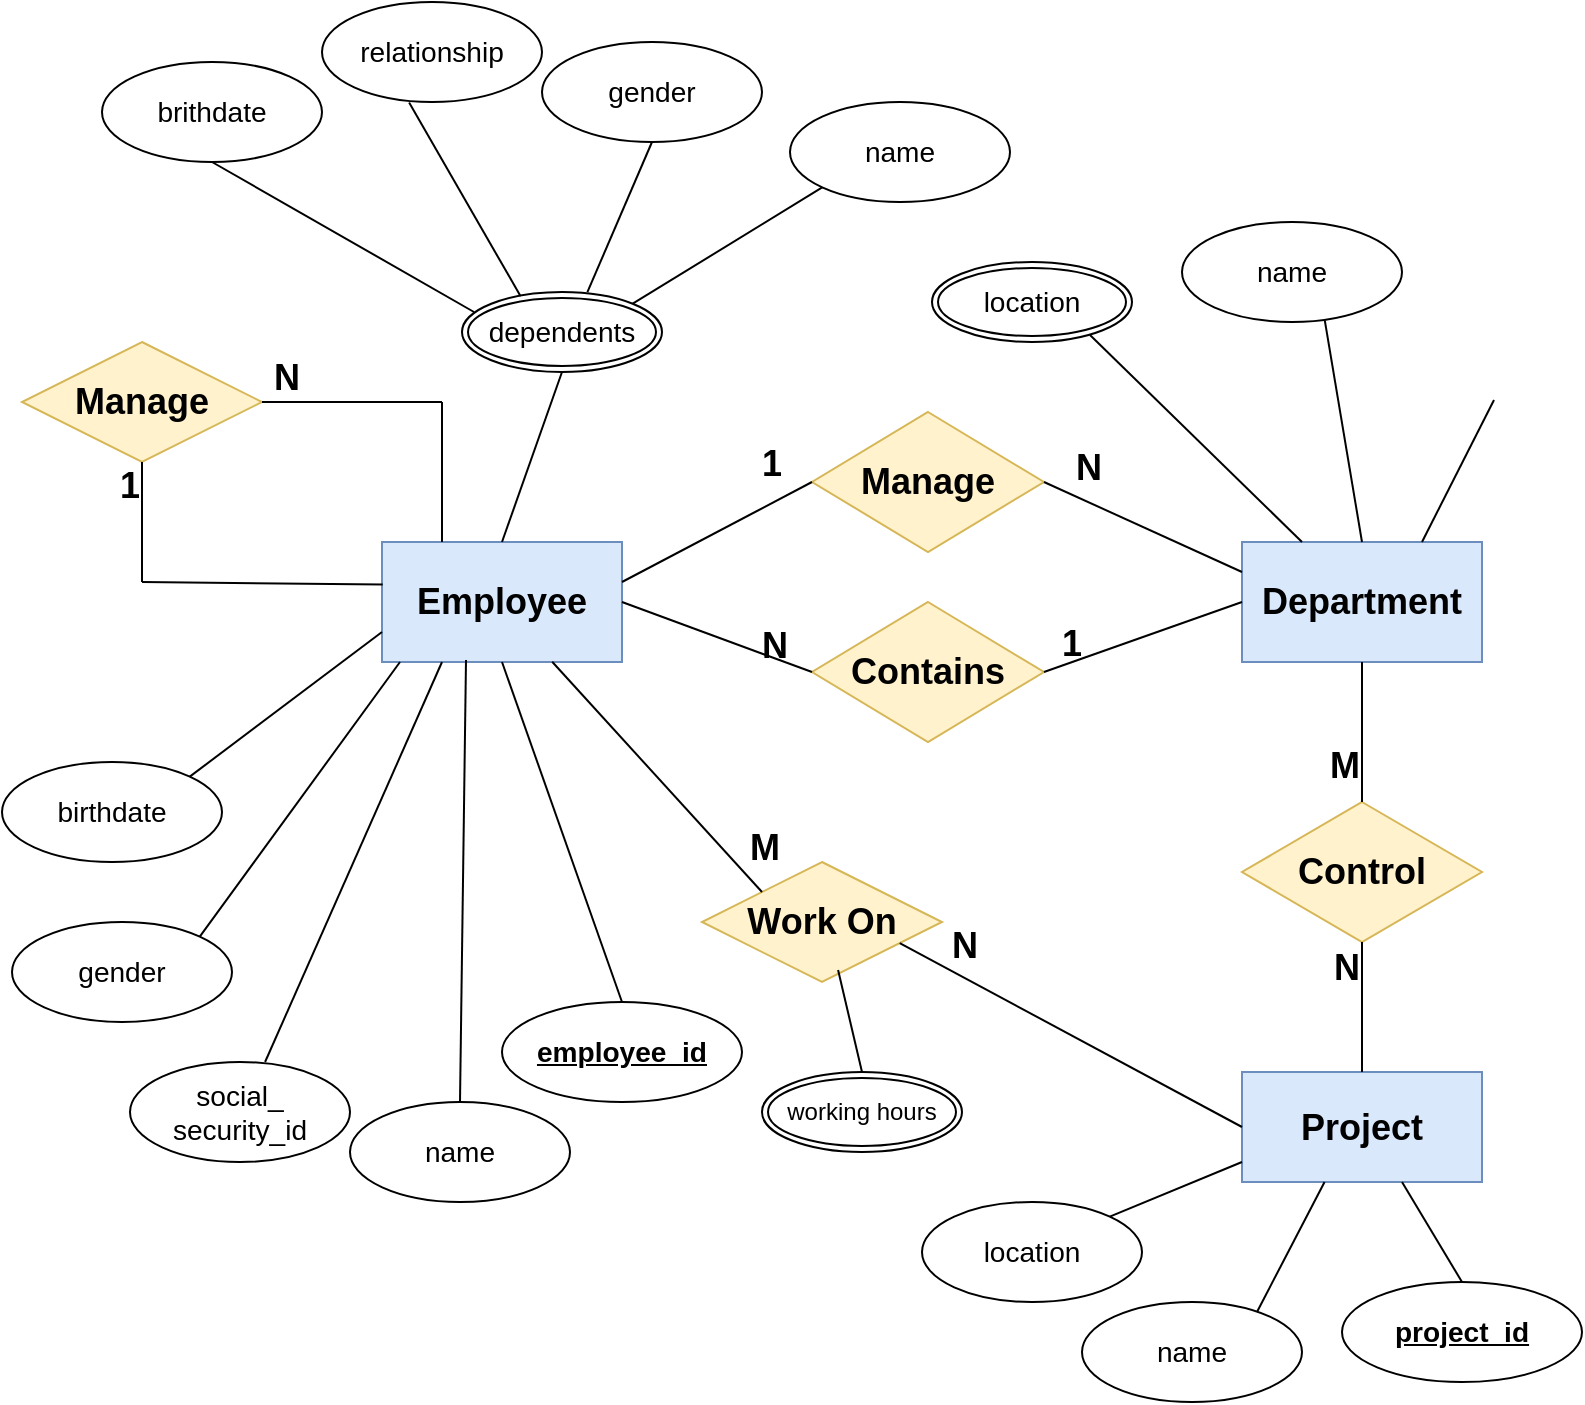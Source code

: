 <mxfile version="24.1.0" type="device">
  <diagram name="Page-1" id="tkcZvtt6jKDyjLpc_Nlr">
    <mxGraphModel dx="-1378" dy="824" grid="1" gridSize="10" guides="1" tooltips="1" connect="1" arrows="1" fold="1" page="1" pageScale="1" pageWidth="827" pageHeight="1169" math="0" shadow="0">
      <root>
        <mxCell id="0" />
        <mxCell id="1" parent="0" />
        <mxCell id="h7gdvWR4qjJqXvGLuc1b-1" value="&lt;h2&gt;Employee&lt;/h2&gt;" style="rounded=0;whiteSpace=wrap;html=1;fillColor=#dae8fc;strokeColor=#6c8ebf;" vertex="1" parent="1">
          <mxGeometry x="2695" y="480" width="120" height="60" as="geometry" />
        </mxCell>
        <mxCell id="h7gdvWR4qjJqXvGLuc1b-2" value="&lt;h2&gt;Contains&lt;/h2&gt;" style="rhombus;whiteSpace=wrap;html=1;fillColor=#fff2cc;strokeColor=#d6b656;" vertex="1" parent="1">
          <mxGeometry x="2910" y="510" width="116" height="70" as="geometry" />
        </mxCell>
        <mxCell id="h7gdvWR4qjJqXvGLuc1b-3" value="&lt;h2&gt;Department&lt;/h2&gt;" style="rounded=0;whiteSpace=wrap;html=1;fillColor=#dae8fc;strokeColor=#6c8ebf;" vertex="1" parent="1">
          <mxGeometry x="3125" y="480" width="120" height="60" as="geometry" />
        </mxCell>
        <mxCell id="h7gdvWR4qjJqXvGLuc1b-4" value="" style="endArrow=none;html=1;rounded=0;entryX=1;entryY=0.5;entryDx=0;entryDy=0;exitX=0;exitY=0.5;exitDx=0;exitDy=0;" edge="1" parent="1" source="h7gdvWR4qjJqXvGLuc1b-3" target="h7gdvWR4qjJqXvGLuc1b-2">
          <mxGeometry relative="1" as="geometry">
            <mxPoint x="2915" y="710" as="sourcePoint" />
            <mxPoint x="3075" y="710" as="targetPoint" />
          </mxGeometry>
        </mxCell>
        <mxCell id="h7gdvWR4qjJqXvGLuc1b-5" value="&lt;h2&gt;1&lt;/h2&gt;" style="resizable=0;html=1;whiteSpace=wrap;align=right;verticalAlign=bottom;" connectable="0" vertex="1" parent="h7gdvWR4qjJqXvGLuc1b-4">
          <mxGeometry x="1" relative="1" as="geometry">
            <mxPoint x="20" y="15" as="offset" />
          </mxGeometry>
        </mxCell>
        <mxCell id="h7gdvWR4qjJqXvGLuc1b-6" value="" style="endArrow=none;html=1;rounded=0;exitX=1;exitY=0.5;exitDx=0;exitDy=0;entryX=0;entryY=0.5;entryDx=0;entryDy=0;" edge="1" parent="1" source="h7gdvWR4qjJqXvGLuc1b-1" target="h7gdvWR4qjJqXvGLuc1b-2">
          <mxGeometry relative="1" as="geometry">
            <mxPoint x="2915" y="710" as="sourcePoint" />
            <mxPoint x="3075" y="710" as="targetPoint" />
          </mxGeometry>
        </mxCell>
        <mxCell id="h7gdvWR4qjJqXvGLuc1b-7" value="&lt;h3&gt;&lt;font style=&quot;font-size: 18px;&quot;&gt;N&lt;/font&gt;&lt;/h3&gt;" style="resizable=0;html=1;whiteSpace=wrap;align=right;verticalAlign=bottom;" connectable="0" vertex="1" parent="h7gdvWR4qjJqXvGLuc1b-6">
          <mxGeometry x="1" relative="1" as="geometry">
            <mxPoint x="-10" y="15" as="offset" />
          </mxGeometry>
        </mxCell>
        <mxCell id="h7gdvWR4qjJqXvGLuc1b-8" value="&lt;h3&gt;&lt;span style=&quot;font-weight: normal;&quot;&gt;name&lt;/span&gt;&lt;/h3&gt;" style="ellipse;whiteSpace=wrap;html=1;align=center;" vertex="1" parent="1">
          <mxGeometry x="2899" y="260" width="110" height="50" as="geometry" />
        </mxCell>
        <mxCell id="h7gdvWR4qjJqXvGLuc1b-9" value="&lt;h2&gt;Manage&lt;/h2&gt;" style="shape=rhombus;perimeter=rhombusPerimeter;whiteSpace=wrap;html=1;align=center;fillColor=#fff2cc;strokeColor=#d6b656;" vertex="1" parent="1">
          <mxGeometry x="2515" y="380" width="120" height="60" as="geometry" />
        </mxCell>
        <mxCell id="h7gdvWR4qjJqXvGLuc1b-10" value="&lt;h3&gt;&lt;span style=&quot;font-weight: normal;&quot;&gt;dependents&lt;/span&gt;&lt;/h3&gt;" style="ellipse;shape=doubleEllipse;margin=3;whiteSpace=wrap;html=1;align=center;" vertex="1" parent="1">
          <mxGeometry x="2735" y="355" width="100" height="40" as="geometry" />
        </mxCell>
        <mxCell id="h7gdvWR4qjJqXvGLuc1b-11" value="" style="endArrow=none;html=1;rounded=0;entryX=1;entryY=0;entryDx=0;entryDy=0;exitX=0;exitY=1;exitDx=0;exitDy=0;" edge="1" parent="1" source="h7gdvWR4qjJqXvGLuc1b-8" target="h7gdvWR4qjJqXvGLuc1b-10">
          <mxGeometry relative="1" as="geometry">
            <mxPoint x="2705" y="700" as="sourcePoint" />
            <mxPoint x="2648" y="630" as="targetPoint" />
          </mxGeometry>
        </mxCell>
        <mxCell id="h7gdvWR4qjJqXvGLuc1b-12" value="&lt;h3&gt;&lt;span style=&quot;font-weight: normal;&quot;&gt;gender&lt;/span&gt;&lt;/h3&gt;" style="ellipse;whiteSpace=wrap;html=1;align=center;" vertex="1" parent="1">
          <mxGeometry x="2775" y="230" width="110" height="50" as="geometry" />
        </mxCell>
        <mxCell id="h7gdvWR4qjJqXvGLuc1b-13" value="" style="endArrow=none;html=1;rounded=0;entryX=0.5;entryY=1;entryDx=0;entryDy=0;exitX=0.627;exitY=0.002;exitDx=0;exitDy=0;exitPerimeter=0;" edge="1" parent="1" source="h7gdvWR4qjJqXvGLuc1b-10" target="h7gdvWR4qjJqXvGLuc1b-12">
          <mxGeometry relative="1" as="geometry">
            <mxPoint x="2595" y="520" as="sourcePoint" />
            <mxPoint x="2985" y="810" as="targetPoint" />
          </mxGeometry>
        </mxCell>
        <mxCell id="h7gdvWR4qjJqXvGLuc1b-14" value="&lt;h3&gt;&lt;span style=&quot;font-weight: normal;&quot;&gt;brithdate&lt;/span&gt;&lt;/h3&gt;" style="ellipse;whiteSpace=wrap;html=1;align=center;" vertex="1" parent="1">
          <mxGeometry x="2555" y="240" width="110" height="50" as="geometry" />
        </mxCell>
        <mxCell id="h7gdvWR4qjJqXvGLuc1b-15" value="" style="endArrow=none;html=1;rounded=0;entryX=0.5;entryY=1;entryDx=0;entryDy=0;exitX=0.06;exitY=0.25;exitDx=0;exitDy=0;exitPerimeter=0;" edge="1" parent="1" source="h7gdvWR4qjJqXvGLuc1b-10" target="h7gdvWR4qjJqXvGLuc1b-14">
          <mxGeometry relative="1" as="geometry">
            <mxPoint x="2815" y="350" as="sourcePoint" />
            <mxPoint x="3075" y="750" as="targetPoint" />
          </mxGeometry>
        </mxCell>
        <mxCell id="h7gdvWR4qjJqXvGLuc1b-16" value="&lt;h3&gt;&lt;span style=&quot;font-weight: normal;&quot;&gt;relationship&lt;/span&gt;&lt;/h3&gt;" style="ellipse;whiteSpace=wrap;html=1;align=center;fontStyle=1" vertex="1" parent="1">
          <mxGeometry x="2665" y="210" width="110" height="50" as="geometry" />
        </mxCell>
        <mxCell id="h7gdvWR4qjJqXvGLuc1b-17" value="" style="endArrow=none;html=1;rounded=0;exitX=0.396;exitY=1.006;exitDx=0;exitDy=0;exitPerimeter=0;entryX=0.293;entryY=0.053;entryDx=0;entryDy=0;entryPerimeter=0;" edge="1" parent="1" source="h7gdvWR4qjJqXvGLuc1b-16" target="h7gdvWR4qjJqXvGLuc1b-10">
          <mxGeometry relative="1" as="geometry">
            <mxPoint x="2675" y="240" as="sourcePoint" />
            <mxPoint x="2765" y="350" as="targetPoint" />
            <Array as="points" />
          </mxGeometry>
        </mxCell>
        <mxCell id="h7gdvWR4qjJqXvGLuc1b-18" value="&lt;h3&gt;&lt;span style=&quot;font-weight: normal;&quot;&gt;name&lt;/span&gt;&lt;/h3&gt;" style="ellipse;whiteSpace=wrap;html=1;align=center;" vertex="1" parent="1">
          <mxGeometry x="2679" y="760" width="110" height="50" as="geometry" />
        </mxCell>
        <mxCell id="h7gdvWR4qjJqXvGLuc1b-19" value="&lt;h3&gt;&lt;u&gt;employee_id&lt;/u&gt;&lt;/h3&gt;" style="ellipse;whiteSpace=wrap;html=1;" vertex="1" parent="1">
          <mxGeometry x="2755" y="710" width="120" height="50" as="geometry" />
        </mxCell>
        <mxCell id="h7gdvWR4qjJqXvGLuc1b-20" value="&lt;h3&gt;&lt;span style=&quot;font-weight: normal;&quot;&gt;social_&lt;br&gt;security_id&lt;/span&gt;&lt;/h3&gt;" style="ellipse;whiteSpace=wrap;html=1;align=center;" vertex="1" parent="1">
          <mxGeometry x="2569" y="740" width="110" height="50" as="geometry" />
        </mxCell>
        <mxCell id="h7gdvWR4qjJqXvGLuc1b-21" value="&lt;h3&gt;&lt;span style=&quot;font-weight: normal;&quot;&gt;gender&lt;/span&gt;&lt;/h3&gt;" style="ellipse;whiteSpace=wrap;html=1;align=center;" vertex="1" parent="1">
          <mxGeometry x="2510" y="670" width="110" height="50" as="geometry" />
        </mxCell>
        <mxCell id="h7gdvWR4qjJqXvGLuc1b-22" value="&lt;h3&gt;&lt;span style=&quot;font-weight: normal;&quot;&gt;birthdate&lt;/span&gt;&lt;/h3&gt;" style="ellipse;whiteSpace=wrap;html=1;align=center;" vertex="1" parent="1">
          <mxGeometry x="2505" y="590" width="110" height="50" as="geometry" />
        </mxCell>
        <mxCell id="h7gdvWR4qjJqXvGLuc1b-23" value="" style="endArrow=none;html=1;rounded=0;entryX=1;entryY=0;entryDx=0;entryDy=0;exitX=0;exitY=0.75;exitDx=0;exitDy=0;" edge="1" parent="1" source="h7gdvWR4qjJqXvGLuc1b-1" target="h7gdvWR4qjJqXvGLuc1b-22">
          <mxGeometry relative="1" as="geometry">
            <mxPoint x="2695" y="520" as="sourcePoint" />
            <mxPoint x="2895" y="650" as="targetPoint" />
          </mxGeometry>
        </mxCell>
        <mxCell id="h7gdvWR4qjJqXvGLuc1b-24" value="" style="endArrow=none;html=1;rounded=0;entryX=1;entryY=0;entryDx=0;entryDy=0;exitX=0.075;exitY=1;exitDx=0;exitDy=0;exitPerimeter=0;" edge="1" parent="1" source="h7gdvWR4qjJqXvGLuc1b-1" target="h7gdvWR4qjJqXvGLuc1b-21">
          <mxGeometry relative="1" as="geometry">
            <mxPoint x="2705" y="480" as="sourcePoint" />
            <mxPoint x="2905" y="660" as="targetPoint" />
          </mxGeometry>
        </mxCell>
        <mxCell id="h7gdvWR4qjJqXvGLuc1b-25" value="" style="endArrow=none;html=1;rounded=0;entryX=0.614;entryY=0;entryDx=0;entryDy=0;entryPerimeter=0;exitX=0.25;exitY=1;exitDx=0;exitDy=0;" edge="1" parent="1" source="h7gdvWR4qjJqXvGLuc1b-1" target="h7gdvWR4qjJqXvGLuc1b-20">
          <mxGeometry relative="1" as="geometry">
            <mxPoint x="2705" y="540" as="sourcePoint" />
            <mxPoint x="2915" y="670" as="targetPoint" />
          </mxGeometry>
        </mxCell>
        <mxCell id="h7gdvWR4qjJqXvGLuc1b-26" value="" style="endArrow=none;html=1;rounded=0;exitX=0.35;exitY=0.983;exitDx=0;exitDy=0;entryX=0.5;entryY=0;entryDx=0;entryDy=0;exitPerimeter=0;" edge="1" parent="1" source="h7gdvWR4qjJqXvGLuc1b-1" target="h7gdvWR4qjJqXvGLuc1b-18">
          <mxGeometry relative="1" as="geometry">
            <mxPoint x="2848" y="580" as="sourcePoint" />
            <mxPoint x="2925" y="680" as="targetPoint" />
          </mxGeometry>
        </mxCell>
        <mxCell id="h7gdvWR4qjJqXvGLuc1b-27" value="" style="endArrow=none;html=1;rounded=0;entryX=0.5;entryY=0;entryDx=0;entryDy=0;exitX=0.5;exitY=1;exitDx=0;exitDy=0;" edge="1" parent="1" source="h7gdvWR4qjJqXvGLuc1b-1" target="h7gdvWR4qjJqXvGLuc1b-19">
          <mxGeometry relative="1" as="geometry">
            <mxPoint x="2695" y="520" as="sourcePoint" />
            <mxPoint x="2935" y="690" as="targetPoint" />
          </mxGeometry>
        </mxCell>
        <mxCell id="h7gdvWR4qjJqXvGLuc1b-28" value="&lt;h3&gt;&lt;span style=&quot;font-weight: normal;&quot;&gt;name&lt;/span&gt;&lt;/h3&gt;" style="ellipse;whiteSpace=wrap;html=1;align=center;" vertex="1" parent="1">
          <mxGeometry x="3095" y="320" width="110" height="50" as="geometry" />
        </mxCell>
        <mxCell id="h7gdvWR4qjJqXvGLuc1b-29" value="" style="endArrow=none;html=1;rounded=0;exitX=0.75;exitY=0;exitDx=0;exitDy=0;entryX=0.546;entryY=0.984;entryDx=0;entryDy=0;entryPerimeter=0;" edge="1" parent="1" source="h7gdvWR4qjJqXvGLuc1b-3">
          <mxGeometry relative="1" as="geometry">
            <mxPoint x="3195" y="521" as="sourcePoint" />
            <mxPoint x="3251" y="409" as="targetPoint" />
          </mxGeometry>
        </mxCell>
        <mxCell id="h7gdvWR4qjJqXvGLuc1b-30" value="" style="endArrow=none;html=1;rounded=0;exitX=0.5;exitY=0;exitDx=0;exitDy=0;entryX=0.649;entryY=0.984;entryDx=0;entryDy=0;entryPerimeter=0;" edge="1" parent="1" source="h7gdvWR4qjJqXvGLuc1b-3" target="h7gdvWR4qjJqXvGLuc1b-28">
          <mxGeometry relative="1" as="geometry">
            <mxPoint x="3225" y="490" as="sourcePoint" />
            <mxPoint x="3251" y="419" as="targetPoint" />
          </mxGeometry>
        </mxCell>
        <mxCell id="h7gdvWR4qjJqXvGLuc1b-31" value="&lt;h3&gt;&lt;span style=&quot;font-weight: normal;&quot;&gt;location&lt;/span&gt;&lt;/h3&gt;" style="ellipse;shape=doubleEllipse;margin=3;whiteSpace=wrap;html=1;align=center;" vertex="1" parent="1">
          <mxGeometry x="2970" y="340" width="100" height="40" as="geometry" />
        </mxCell>
        <mxCell id="h7gdvWR4qjJqXvGLuc1b-32" value="" style="endArrow=none;html=1;rounded=0;entryX=0.25;entryY=0;entryDx=0;entryDy=0;exitX=0.79;exitY=0.913;exitDx=0;exitDy=0;exitPerimeter=0;" edge="1" parent="1" source="h7gdvWR4qjJqXvGLuc1b-31" target="h7gdvWR4qjJqXvGLuc1b-3">
          <mxGeometry relative="1" as="geometry">
            <mxPoint x="2785" y="470" as="sourcePoint" />
            <mxPoint x="2945" y="470" as="targetPoint" />
          </mxGeometry>
        </mxCell>
        <mxCell id="h7gdvWR4qjJqXvGLuc1b-33" value="&lt;h2&gt;Project&lt;/h2&gt;" style="rounded=0;whiteSpace=wrap;html=1;fillColor=#dae8fc;strokeColor=#6c8ebf;" vertex="1" parent="1">
          <mxGeometry x="3125" y="745" width="120" height="55" as="geometry" />
        </mxCell>
        <mxCell id="h7gdvWR4qjJqXvGLuc1b-34" value="&lt;h2&gt;Control&lt;/h2&gt;" style="rhombus;whiteSpace=wrap;html=1;fillColor=#fff2cc;strokeColor=#d6b656;" vertex="1" parent="1">
          <mxGeometry x="3125" y="610" width="120" height="70" as="geometry" />
        </mxCell>
        <mxCell id="h7gdvWR4qjJqXvGLuc1b-35" value="" style="endArrow=none;html=1;rounded=0;entryX=0.5;entryY=0;entryDx=0;entryDy=0;exitX=0.5;exitY=1;exitDx=0;exitDy=0;" edge="1" parent="1" source="h7gdvWR4qjJqXvGLuc1b-3" target="h7gdvWR4qjJqXvGLuc1b-34">
          <mxGeometry relative="1" as="geometry">
            <mxPoint x="2785" y="750" as="sourcePoint" />
            <mxPoint x="2945" y="750" as="targetPoint" />
          </mxGeometry>
        </mxCell>
        <mxCell id="h7gdvWR4qjJqXvGLuc1b-36" value="&lt;h2&gt;M&lt;/h2&gt;" style="resizable=0;html=1;whiteSpace=wrap;align=right;verticalAlign=bottom;" connectable="0" vertex="1" parent="h7gdvWR4qjJqXvGLuc1b-35">
          <mxGeometry x="1" relative="1" as="geometry">
            <mxPoint y="10" as="offset" />
          </mxGeometry>
        </mxCell>
        <mxCell id="h7gdvWR4qjJqXvGLuc1b-37" value="" style="endArrow=none;html=1;rounded=0;entryX=0.5;entryY=1;entryDx=0;entryDy=0;exitX=0.5;exitY=0;exitDx=0;exitDy=0;" edge="1" parent="1" source="h7gdvWR4qjJqXvGLuc1b-33" target="h7gdvWR4qjJqXvGLuc1b-34">
          <mxGeometry relative="1" as="geometry">
            <mxPoint x="2855" y="660" as="sourcePoint" />
            <mxPoint x="3015" y="660" as="targetPoint" />
          </mxGeometry>
        </mxCell>
        <mxCell id="h7gdvWR4qjJqXvGLuc1b-38" value="&lt;h3&gt;&lt;font style=&quot;font-size: 18px;&quot;&gt;N&lt;/font&gt;&lt;/h3&gt;" style="resizable=0;html=1;whiteSpace=wrap;align=right;verticalAlign=bottom;" connectable="0" vertex="1" parent="h7gdvWR4qjJqXvGLuc1b-37">
          <mxGeometry x="1" relative="1" as="geometry">
            <mxPoint y="40" as="offset" />
          </mxGeometry>
        </mxCell>
        <mxCell id="h7gdvWR4qjJqXvGLuc1b-39" value="&lt;h2&gt;Work On&lt;/h2&gt;" style="shape=rhombus;perimeter=rhombusPerimeter;whiteSpace=wrap;html=1;align=center;fillColor=#fff2cc;strokeColor=#d6b656;" vertex="1" parent="1">
          <mxGeometry x="2855" y="640" width="120" height="60" as="geometry" />
        </mxCell>
        <mxCell id="h7gdvWR4qjJqXvGLuc1b-40" value="" style="endArrow=none;html=1;rounded=0;exitX=0.709;exitY=0.998;exitDx=0;exitDy=0;entryX=0;entryY=0;entryDx=0;entryDy=0;exitPerimeter=0;" edge="1" parent="1" source="h7gdvWR4qjJqXvGLuc1b-1" target="h7gdvWR4qjJqXvGLuc1b-39">
          <mxGeometry relative="1" as="geometry">
            <mxPoint x="2825" y="520" as="sourcePoint" />
            <mxPoint x="2909" y="520" as="targetPoint" />
          </mxGeometry>
        </mxCell>
        <mxCell id="h7gdvWR4qjJqXvGLuc1b-41" value="&lt;h3&gt;&lt;font style=&quot;font-size: 18px;&quot;&gt;M&lt;/font&gt;&lt;/h3&gt;" style="resizable=0;html=1;whiteSpace=wrap;align=right;verticalAlign=bottom;" connectable="0" vertex="1" parent="h7gdvWR4qjJqXvGLuc1b-40">
          <mxGeometry x="1" relative="1" as="geometry">
            <mxPoint x="10" y="5" as="offset" />
          </mxGeometry>
        </mxCell>
        <mxCell id="h7gdvWR4qjJqXvGLuc1b-42" value="" style="endArrow=none;html=1;rounded=0;exitX=0;exitY=0.5;exitDx=0;exitDy=0;entryX=0.824;entryY=0.676;entryDx=0;entryDy=0;entryPerimeter=0;" edge="1" parent="1" source="h7gdvWR4qjJqXvGLuc1b-33" target="h7gdvWR4qjJqXvGLuc1b-39">
          <mxGeometry relative="1" as="geometry">
            <mxPoint x="2825" y="520" as="sourcePoint" />
            <mxPoint x="2909" y="520" as="targetPoint" />
          </mxGeometry>
        </mxCell>
        <mxCell id="h7gdvWR4qjJqXvGLuc1b-43" value="&lt;h3&gt;&lt;font style=&quot;font-size: 18px;&quot;&gt;N&lt;/font&gt;&lt;/h3&gt;" style="resizable=0;html=1;whiteSpace=wrap;align=right;verticalAlign=bottom;" connectable="0" vertex="1" parent="h7gdvWR4qjJqXvGLuc1b-42">
          <mxGeometry x="1" relative="1" as="geometry">
            <mxPoint x="41" y="29" as="offset" />
          </mxGeometry>
        </mxCell>
        <mxCell id="h7gdvWR4qjJqXvGLuc1b-44" value="working hours" style="ellipse;shape=doubleEllipse;margin=3;whiteSpace=wrap;html=1;align=center;" vertex="1" parent="1">
          <mxGeometry x="2885" y="745" width="100" height="40" as="geometry" />
        </mxCell>
        <mxCell id="h7gdvWR4qjJqXvGLuc1b-45" value="" style="endArrow=none;html=1;rounded=0;exitX=0.567;exitY=0.9;exitDx=0;exitDy=0;exitPerimeter=0;entryX=0.5;entryY=0;entryDx=0;entryDy=0;" edge="1" parent="1" source="h7gdvWR4qjJqXvGLuc1b-39" target="h7gdvWR4qjJqXvGLuc1b-44">
          <mxGeometry relative="1" as="geometry">
            <mxPoint x="2735" y="490" as="sourcePoint" />
            <mxPoint x="2935" y="740" as="targetPoint" />
          </mxGeometry>
        </mxCell>
        <mxCell id="h7gdvWR4qjJqXvGLuc1b-46" value="&lt;h3&gt;&lt;u style=&quot;&quot;&gt;project_id&lt;/u&gt;&lt;/h3&gt;" style="ellipse;whiteSpace=wrap;html=1;" vertex="1" parent="1">
          <mxGeometry x="3175" y="850" width="120" height="50" as="geometry" />
        </mxCell>
        <mxCell id="h7gdvWR4qjJqXvGLuc1b-47" value="&lt;h3&gt;&lt;span style=&quot;font-weight: normal;&quot;&gt;name&lt;/span&gt;&lt;/h3&gt;" style="ellipse;whiteSpace=wrap;html=1;align=center;" vertex="1" parent="1">
          <mxGeometry x="3045" y="860" width="110" height="50" as="geometry" />
        </mxCell>
        <mxCell id="h7gdvWR4qjJqXvGLuc1b-48" value="&lt;h3&gt;&lt;span style=&quot;font-weight: normal;&quot;&gt;location&lt;/span&gt;&lt;/h3&gt;" style="ellipse;whiteSpace=wrap;html=1;align=center;" vertex="1" parent="1">
          <mxGeometry x="2965" y="810" width="110" height="50" as="geometry" />
        </mxCell>
        <mxCell id="h7gdvWR4qjJqXvGLuc1b-49" value="" style="endArrow=none;html=1;rounded=0;entryX=0.5;entryY=0;entryDx=0;entryDy=0;" edge="1" parent="1" target="h7gdvWR4qjJqXvGLuc1b-46">
          <mxGeometry relative="1" as="geometry">
            <mxPoint x="3205" y="800" as="sourcePoint" />
            <mxPoint x="3215" y="830" as="targetPoint" />
          </mxGeometry>
        </mxCell>
        <mxCell id="h7gdvWR4qjJqXvGLuc1b-50" value="" style="endArrow=none;html=1;rounded=0;entryX=0.796;entryY=0.097;entryDx=0;entryDy=0;exitX=0.344;exitY=1.005;exitDx=0;exitDy=0;exitPerimeter=0;entryPerimeter=0;" edge="1" parent="1" target="h7gdvWR4qjJqXvGLuc1b-47">
          <mxGeometry relative="1" as="geometry">
            <mxPoint x="3166.28" y="799.995" as="sourcePoint" />
            <mxPoint x="3225" y="899.72" as="targetPoint" />
          </mxGeometry>
        </mxCell>
        <mxCell id="h7gdvWR4qjJqXvGLuc1b-51" value="" style="endArrow=none;html=1;rounded=0;entryX=1;entryY=0;entryDx=0;entryDy=0;" edge="1" parent="1" target="h7gdvWR4qjJqXvGLuc1b-48">
          <mxGeometry relative="1" as="geometry">
            <mxPoint x="3125" y="790" as="sourcePoint" />
            <mxPoint x="3235" y="910" as="targetPoint" />
          </mxGeometry>
        </mxCell>
        <mxCell id="h7gdvWR4qjJqXvGLuc1b-52" value="" style="endArrow=none;html=1;rounded=0;entryX=0.003;entryY=0.355;entryDx=0;entryDy=0;entryPerimeter=0;" edge="1" parent="1" target="h7gdvWR4qjJqXvGLuc1b-1">
          <mxGeometry relative="1" as="geometry">
            <mxPoint x="2575" y="500" as="sourcePoint" />
            <mxPoint x="2665" y="670" as="targetPoint" />
          </mxGeometry>
        </mxCell>
        <mxCell id="h7gdvWR4qjJqXvGLuc1b-53" value="" style="endArrow=none;html=1;rounded=0;entryX=0.25;entryY=0;entryDx=0;entryDy=0;" edge="1" parent="1" target="h7gdvWR4qjJqXvGLuc1b-1">
          <mxGeometry relative="1" as="geometry">
            <mxPoint x="2725" y="410" as="sourcePoint" />
            <mxPoint x="2725" y="470" as="targetPoint" />
          </mxGeometry>
        </mxCell>
        <mxCell id="h7gdvWR4qjJqXvGLuc1b-54" value="" style="endArrow=none;html=1;rounded=0;entryX=1;entryY=0.5;entryDx=0;entryDy=0;" edge="1" parent="1" target="h7gdvWR4qjJqXvGLuc1b-9">
          <mxGeometry relative="1" as="geometry">
            <mxPoint x="2725" y="410" as="sourcePoint" />
            <mxPoint x="2699" y="440" as="targetPoint" />
          </mxGeometry>
        </mxCell>
        <mxCell id="h7gdvWR4qjJqXvGLuc1b-55" value="&lt;h3&gt;&lt;font style=&quot;font-size: 18px;&quot;&gt;N&lt;/font&gt;&lt;/h3&gt;" style="resizable=0;html=1;whiteSpace=wrap;align=right;verticalAlign=bottom;" connectable="0" vertex="1" parent="h7gdvWR4qjJqXvGLuc1b-54">
          <mxGeometry x="1" relative="1" as="geometry">
            <mxPoint x="20" y="15" as="offset" />
          </mxGeometry>
        </mxCell>
        <mxCell id="h7gdvWR4qjJqXvGLuc1b-56" value="" style="endArrow=none;html=1;rounded=0;entryX=0.5;entryY=1;entryDx=0;entryDy=0;" edge="1" parent="1" target="h7gdvWR4qjJqXvGLuc1b-9">
          <mxGeometry relative="1" as="geometry">
            <mxPoint x="2575" y="500" as="sourcePoint" />
            <mxPoint x="2535" y="475" as="targetPoint" />
          </mxGeometry>
        </mxCell>
        <mxCell id="h7gdvWR4qjJqXvGLuc1b-57" value="&lt;h2&gt;1&lt;/h2&gt;" style="resizable=0;html=1;whiteSpace=wrap;align=right;verticalAlign=bottom;" connectable="0" vertex="1" parent="h7gdvWR4qjJqXvGLuc1b-56">
          <mxGeometry x="1" relative="1" as="geometry">
            <mxPoint y="40" as="offset" />
          </mxGeometry>
        </mxCell>
        <mxCell id="h7gdvWR4qjJqXvGLuc1b-58" value="" style="endArrow=none;html=1;rounded=0;entryX=0.5;entryY=0;entryDx=0;entryDy=0;exitX=0.5;exitY=1;exitDx=0;exitDy=0;" edge="1" parent="1" source="h7gdvWR4qjJqXvGLuc1b-10" target="h7gdvWR4qjJqXvGLuc1b-1">
          <mxGeometry relative="1" as="geometry">
            <mxPoint x="2785" y="395" as="sourcePoint" />
            <mxPoint x="2845" y="565" as="targetPoint" />
          </mxGeometry>
        </mxCell>
        <mxCell id="h7gdvWR4qjJqXvGLuc1b-59" value="&lt;h2&gt;Manage&lt;/h2&gt;" style="rhombus;whiteSpace=wrap;html=1;fillColor=#fff2cc;strokeColor=#d6b656;" vertex="1" parent="1">
          <mxGeometry x="2910" y="415" width="116" height="70" as="geometry" />
        </mxCell>
        <mxCell id="h7gdvWR4qjJqXvGLuc1b-60" value="" style="endArrow=none;html=1;rounded=0;exitX=0;exitY=0.25;exitDx=0;exitDy=0;entryX=1;entryY=0.5;entryDx=0;entryDy=0;" edge="1" parent="1" source="h7gdvWR4qjJqXvGLuc1b-3" target="h7gdvWR4qjJqXvGLuc1b-59">
          <mxGeometry relative="1" as="geometry">
            <mxPoint x="2825" y="520" as="sourcePoint" />
            <mxPoint x="2909" y="520" as="targetPoint" />
          </mxGeometry>
        </mxCell>
        <mxCell id="h7gdvWR4qjJqXvGLuc1b-61" value="&lt;h3&gt;&lt;font style=&quot;font-size: 18px;&quot;&gt;N&lt;/font&gt;&lt;/h3&gt;" style="resizable=0;html=1;whiteSpace=wrap;align=right;verticalAlign=bottom;" connectable="0" vertex="1" parent="h7gdvWR4qjJqXvGLuc1b-60">
          <mxGeometry x="1" relative="1" as="geometry">
            <mxPoint x="30" y="20" as="offset" />
          </mxGeometry>
        </mxCell>
        <mxCell id="h7gdvWR4qjJqXvGLuc1b-62" value="" style="endArrow=none;html=1;rounded=0;entryX=0;entryY=0.5;entryDx=0;entryDy=0;exitX=1;exitY=0.25;exitDx=0;exitDy=0;" edge="1" parent="1" target="h7gdvWR4qjJqXvGLuc1b-59">
          <mxGeometry relative="1" as="geometry">
            <mxPoint x="2815" y="500" as="sourcePoint" />
            <mxPoint x="2899" y="435" as="targetPoint" />
          </mxGeometry>
        </mxCell>
        <mxCell id="h7gdvWR4qjJqXvGLuc1b-63" value="&lt;h2&gt;1&lt;/h2&gt;" style="resizable=0;html=1;whiteSpace=wrap;align=right;verticalAlign=bottom;direction=south;" connectable="0" vertex="1" parent="h7gdvWR4qjJqXvGLuc1b-62">
          <mxGeometry x="1" relative="1" as="geometry">
            <mxPoint x="-14" y="20" as="offset" />
          </mxGeometry>
        </mxCell>
      </root>
    </mxGraphModel>
  </diagram>
</mxfile>
